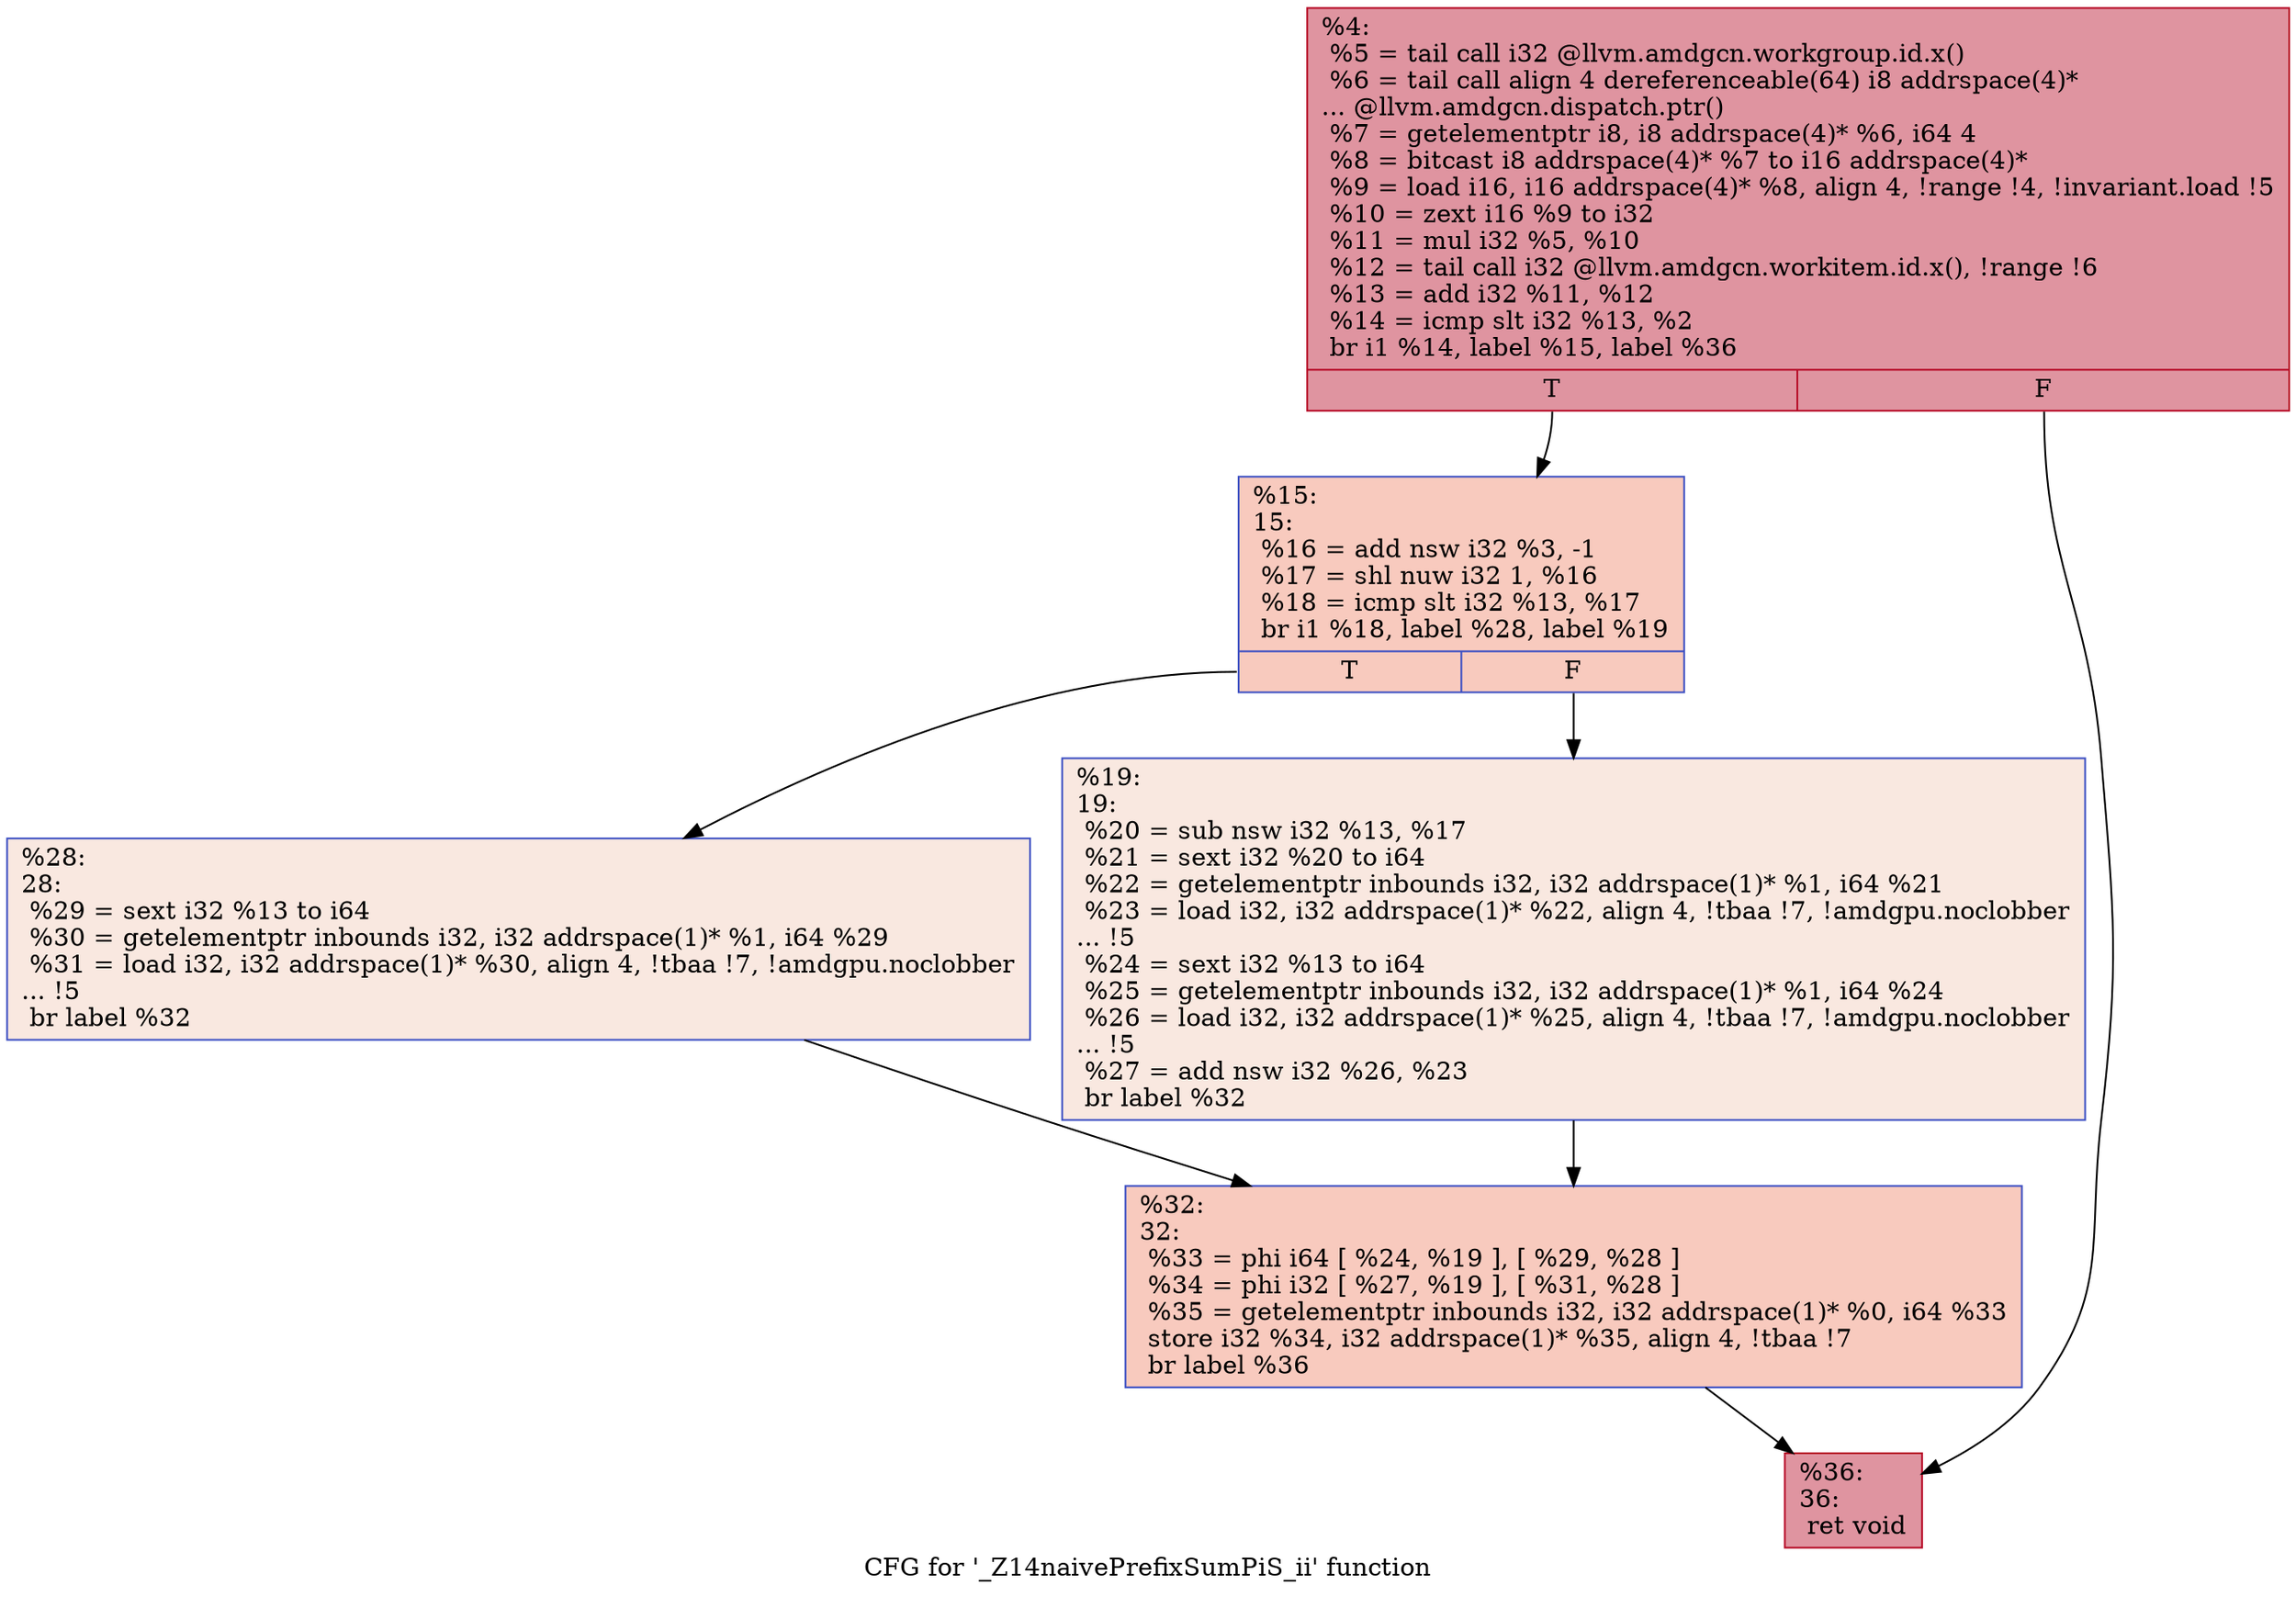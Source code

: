 digraph "CFG for '_Z14naivePrefixSumPiS_ii' function" {
	label="CFG for '_Z14naivePrefixSumPiS_ii' function";

	Node0x477f360 [shape=record,color="#b70d28ff", style=filled, fillcolor="#b70d2870",label="{%4:\l  %5 = tail call i32 @llvm.amdgcn.workgroup.id.x()\l  %6 = tail call align 4 dereferenceable(64) i8 addrspace(4)*\l... @llvm.amdgcn.dispatch.ptr()\l  %7 = getelementptr i8, i8 addrspace(4)* %6, i64 4\l  %8 = bitcast i8 addrspace(4)* %7 to i16 addrspace(4)*\l  %9 = load i16, i16 addrspace(4)* %8, align 4, !range !4, !invariant.load !5\l  %10 = zext i16 %9 to i32\l  %11 = mul i32 %5, %10\l  %12 = tail call i32 @llvm.amdgcn.workitem.id.x(), !range !6\l  %13 = add i32 %11, %12\l  %14 = icmp slt i32 %13, %2\l  br i1 %14, label %15, label %36\l|{<s0>T|<s1>F}}"];
	Node0x477f360:s0 -> Node0x4781270;
	Node0x477f360:s1 -> Node0x4781300;
	Node0x4781270 [shape=record,color="#3d50c3ff", style=filled, fillcolor="#ef886b70",label="{%15:\l15:                                               \l  %16 = add nsw i32 %3, -1\l  %17 = shl nuw i32 1, %16\l  %18 = icmp slt i32 %13, %17\l  br i1 %18, label %28, label %19\l|{<s0>T|<s1>F}}"];
	Node0x4781270:s0 -> Node0x477ff40;
	Node0x4781270:s1 -> Node0x4781700;
	Node0x4781700 [shape=record,color="#3d50c3ff", style=filled, fillcolor="#f1ccb870",label="{%19:\l19:                                               \l  %20 = sub nsw i32 %13, %17\l  %21 = sext i32 %20 to i64\l  %22 = getelementptr inbounds i32, i32 addrspace(1)* %1, i64 %21\l  %23 = load i32, i32 addrspace(1)* %22, align 4, !tbaa !7, !amdgpu.noclobber\l... !5\l  %24 = sext i32 %13 to i64\l  %25 = getelementptr inbounds i32, i32 addrspace(1)* %1, i64 %24\l  %26 = load i32, i32 addrspace(1)* %25, align 4, !tbaa !7, !amdgpu.noclobber\l... !5\l  %27 = add nsw i32 %26, %23\l  br label %32\l}"];
	Node0x4781700 -> Node0x4782a70;
	Node0x477ff40 [shape=record,color="#3d50c3ff", style=filled, fillcolor="#f1ccb870",label="{%28:\l28:                                               \l  %29 = sext i32 %13 to i64\l  %30 = getelementptr inbounds i32, i32 addrspace(1)* %1, i64 %29\l  %31 = load i32, i32 addrspace(1)* %30, align 4, !tbaa !7, !amdgpu.noclobber\l... !5\l  br label %32\l}"];
	Node0x477ff40 -> Node0x4782a70;
	Node0x4782a70 [shape=record,color="#3d50c3ff", style=filled, fillcolor="#ef886b70",label="{%32:\l32:                                               \l  %33 = phi i64 [ %24, %19 ], [ %29, %28 ]\l  %34 = phi i32 [ %27, %19 ], [ %31, %28 ]\l  %35 = getelementptr inbounds i32, i32 addrspace(1)* %0, i64 %33\l  store i32 %34, i32 addrspace(1)* %35, align 4, !tbaa !7\l  br label %36\l}"];
	Node0x4782a70 -> Node0x4781300;
	Node0x4781300 [shape=record,color="#b70d28ff", style=filled, fillcolor="#b70d2870",label="{%36:\l36:                                               \l  ret void\l}"];
}
